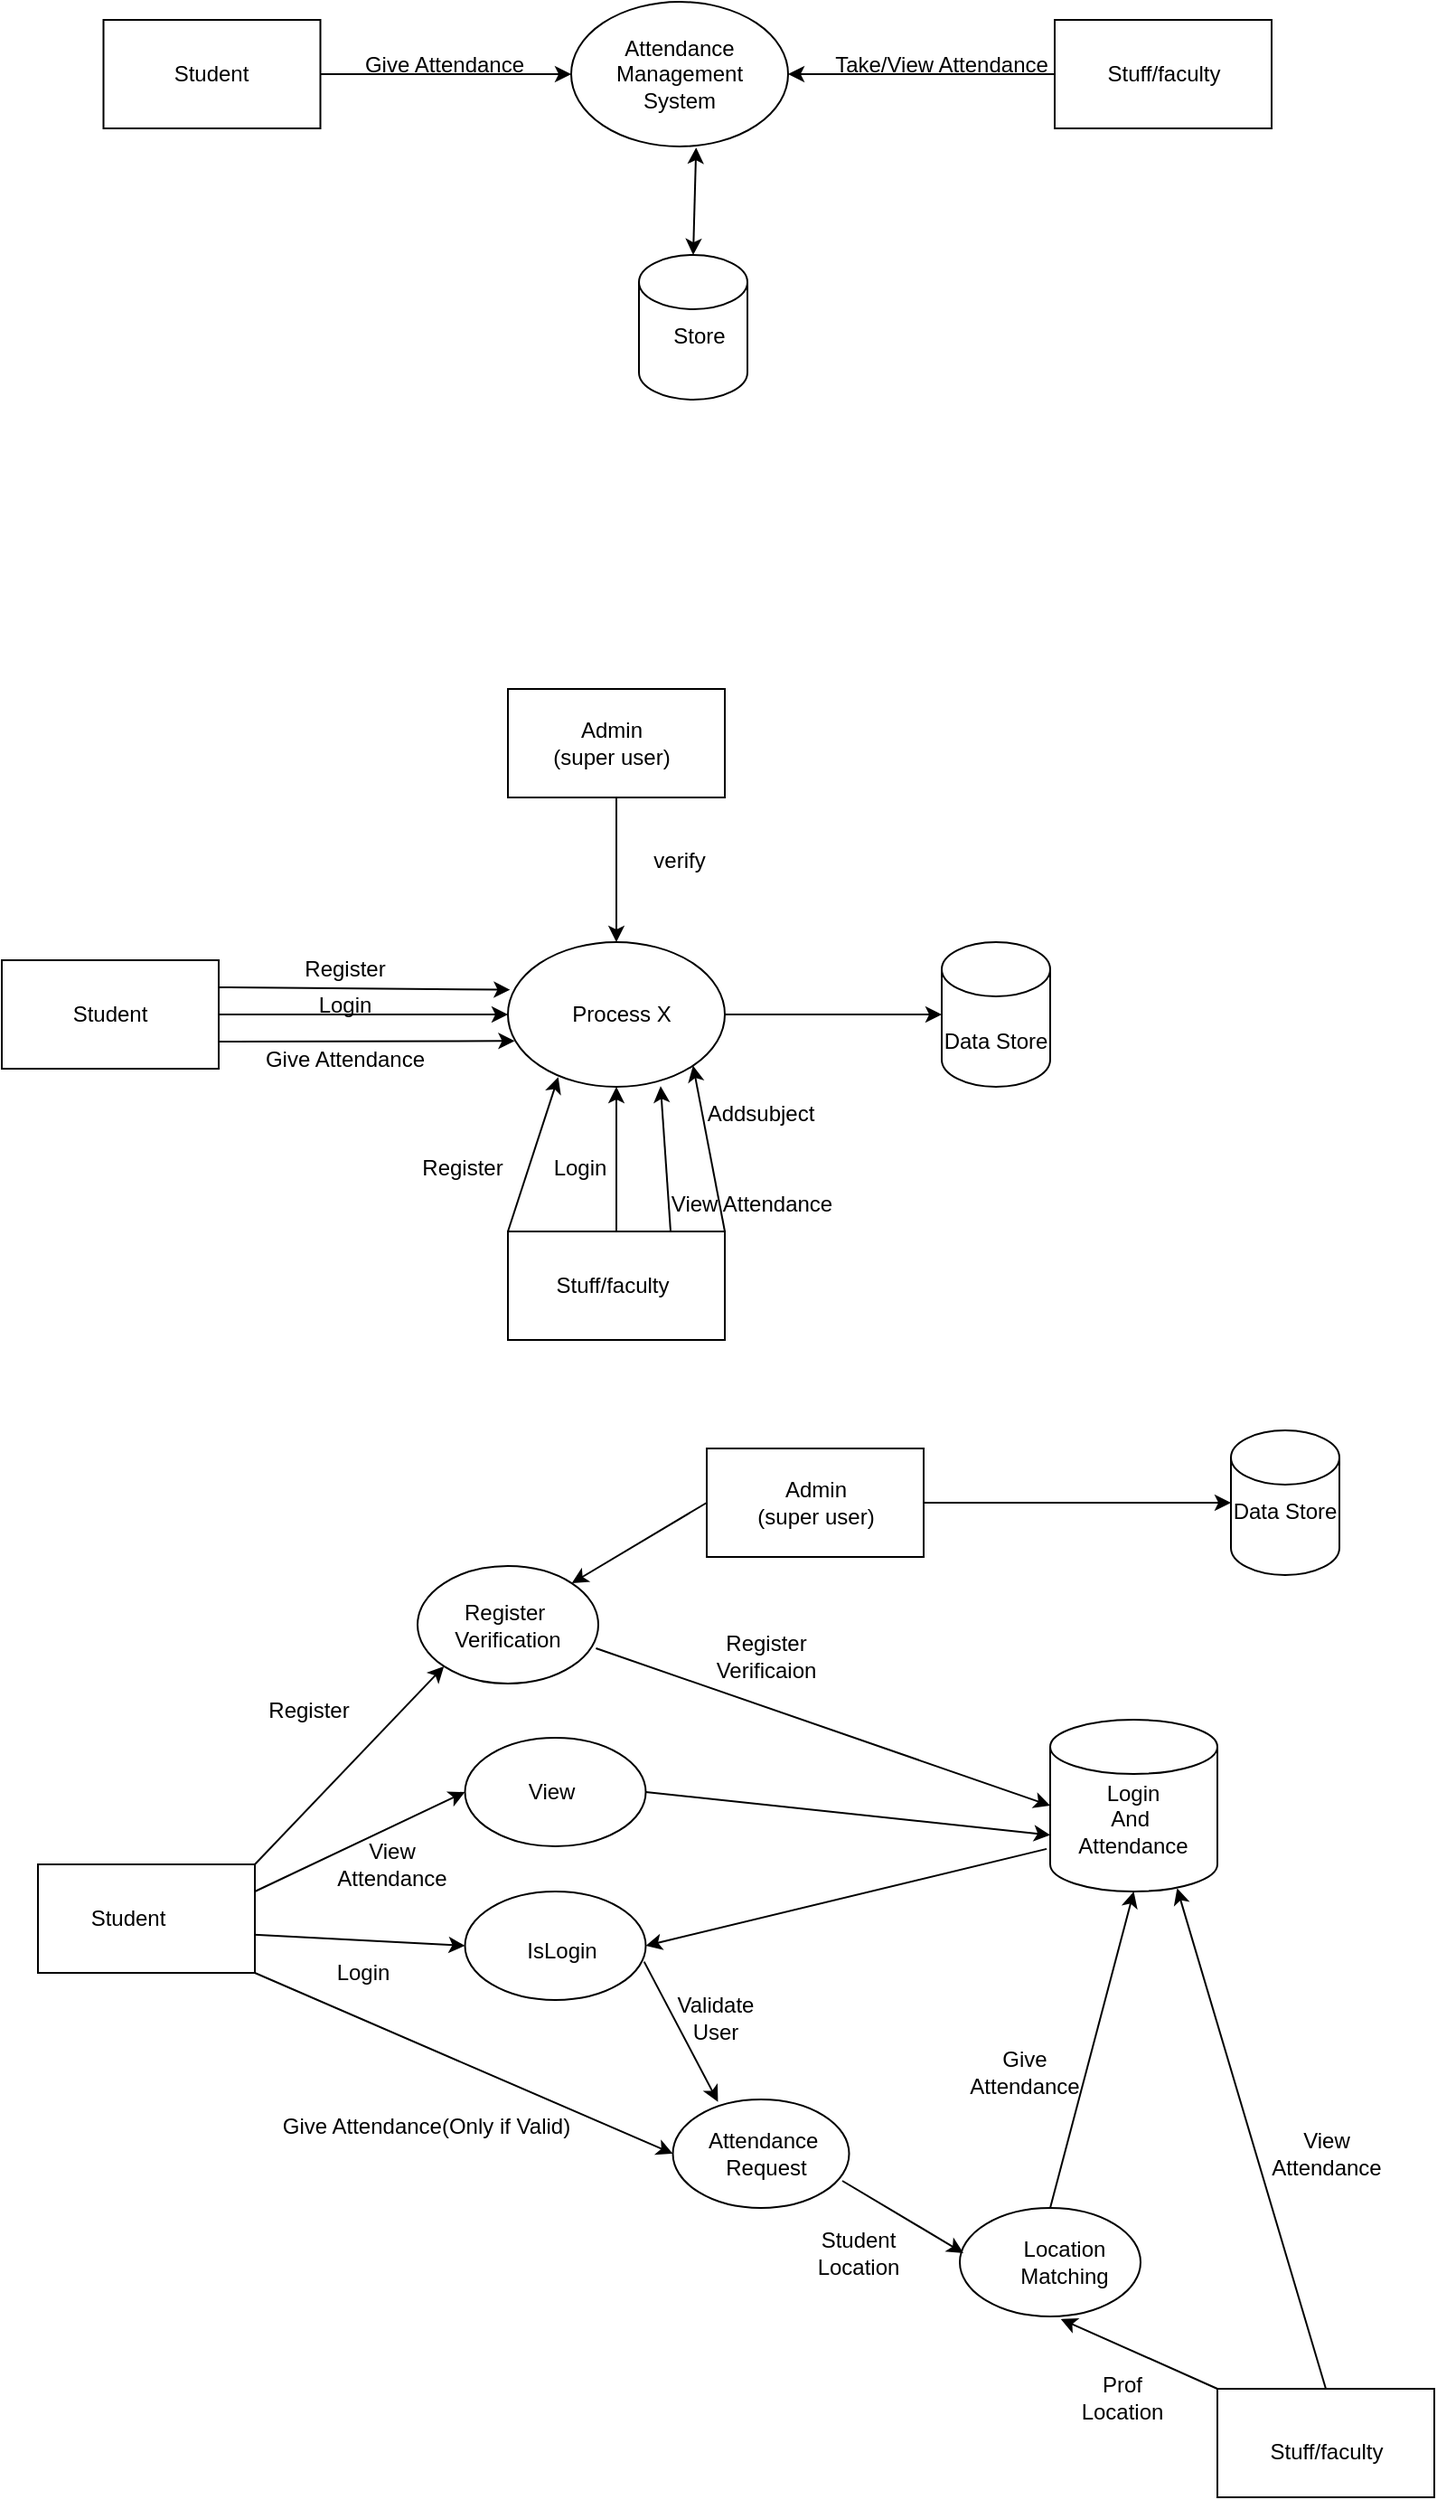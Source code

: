 <mxfile version="18.0.7" type="github">
  <diagram id="dBJCTo0tDXFmetEdUNMl" name="Page-1">
    <mxGraphModel dx="1240" dy="1789" grid="1" gridSize="10" guides="1" tooltips="1" connect="1" arrows="1" fold="1" page="1" pageScale="1" pageWidth="850" pageHeight="1100" math="0" shadow="0">
      <root>
        <mxCell id="0" />
        <mxCell id="1" parent="0" />
        <mxCell id="75WKx9z6Gc0VFLsBKSaI-4" value="" style="rounded=0;whiteSpace=wrap;html=1;" vertex="1" parent="1">
          <mxGeometry x="80" y="220" width="120" height="60" as="geometry" />
        </mxCell>
        <mxCell id="75WKx9z6Gc0VFLsBKSaI-5" value="" style="endArrow=classic;html=1;rounded=0;" edge="1" parent="1">
          <mxGeometry width="50" height="50" relative="1" as="geometry">
            <mxPoint x="400" y="280" as="sourcePoint" />
            <mxPoint x="400" y="280" as="targetPoint" />
          </mxGeometry>
        </mxCell>
        <mxCell id="75WKx9z6Gc0VFLsBKSaI-6" value="" style="endArrow=classic;html=1;rounded=0;" edge="1" parent="1">
          <mxGeometry width="50" height="50" relative="1" as="geometry">
            <mxPoint x="400" y="280" as="sourcePoint" />
            <mxPoint x="400" y="280" as="targetPoint" />
          </mxGeometry>
        </mxCell>
        <mxCell id="75WKx9z6Gc0VFLsBKSaI-7" value="" style="endArrow=classic;html=1;rounded=0;exitX=1;exitY=0.25;exitDx=0;exitDy=0;entryX=0.01;entryY=0.329;entryDx=0;entryDy=0;entryPerimeter=0;" edge="1" parent="1" source="75WKx9z6Gc0VFLsBKSaI-4" target="75WKx9z6Gc0VFLsBKSaI-34">
          <mxGeometry width="50" height="50" relative="1" as="geometry">
            <mxPoint x="400" y="280" as="sourcePoint" />
            <mxPoint x="360" y="235" as="targetPoint" />
          </mxGeometry>
        </mxCell>
        <mxCell id="75WKx9z6Gc0VFLsBKSaI-8" value="" style="endArrow=classic;html=1;rounded=0;entryX=0;entryY=0.5;entryDx=0;entryDy=0;exitX=1;exitY=0.5;exitDx=0;exitDy=0;" edge="1" parent="1" source="75WKx9z6Gc0VFLsBKSaI-4">
          <mxGeometry width="50" height="50" relative="1" as="geometry">
            <mxPoint x="400" y="280" as="sourcePoint" />
            <mxPoint x="360" y="250" as="targetPoint" />
          </mxGeometry>
        </mxCell>
        <mxCell id="75WKx9z6Gc0VFLsBKSaI-9" value="" style="endArrow=classic;html=1;rounded=0;entryX=0.031;entryY=0.683;entryDx=0;entryDy=0;exitX=1;exitY=0.75;exitDx=0;exitDy=0;entryPerimeter=0;" edge="1" parent="1" source="75WKx9z6Gc0VFLsBKSaI-4" target="75WKx9z6Gc0VFLsBKSaI-34">
          <mxGeometry width="50" height="50" relative="1" as="geometry">
            <mxPoint x="400" y="280" as="sourcePoint" />
            <mxPoint x="360" y="265" as="targetPoint" />
          </mxGeometry>
        </mxCell>
        <mxCell id="75WKx9z6Gc0VFLsBKSaI-10" value="Register" style="text;html=1;strokeColor=none;fillColor=none;align=center;verticalAlign=middle;whiteSpace=wrap;rounded=0;" vertex="1" parent="1">
          <mxGeometry x="240" y="210" width="60" height="30" as="geometry" />
        </mxCell>
        <mxCell id="75WKx9z6Gc0VFLsBKSaI-11" value="Login" style="text;html=1;strokeColor=none;fillColor=none;align=center;verticalAlign=middle;whiteSpace=wrap;rounded=0;" vertex="1" parent="1">
          <mxGeometry x="240" y="230" width="60" height="30" as="geometry" />
        </mxCell>
        <mxCell id="75WKx9z6Gc0VFLsBKSaI-12" value="Give Attendance" style="text;html=1;strokeColor=none;fillColor=none;align=center;verticalAlign=middle;whiteSpace=wrap;rounded=0;" vertex="1" parent="1">
          <mxGeometry x="220" y="260" width="100" height="30" as="geometry" />
        </mxCell>
        <mxCell id="75WKx9z6Gc0VFLsBKSaI-13" value="Proces X" style="text;html=1;strokeColor=none;fillColor=none;align=center;verticalAlign=middle;whiteSpace=wrap;rounded=0;" vertex="1" parent="1">
          <mxGeometry x="390" y="235" width="60" height="30" as="geometry" />
        </mxCell>
        <mxCell id="75WKx9z6Gc0VFLsBKSaI-15" value="" style="rounded=0;whiteSpace=wrap;html=1;" vertex="1" parent="1">
          <mxGeometry x="360" y="370" width="120" height="60" as="geometry" />
        </mxCell>
        <mxCell id="75WKx9z6Gc0VFLsBKSaI-16" value="" style="endArrow=classic;html=1;rounded=0;entryX=0.232;entryY=0.933;entryDx=0;entryDy=0;exitX=0;exitY=0;exitDx=0;exitDy=0;entryPerimeter=0;" edge="1" parent="1" source="75WKx9z6Gc0VFLsBKSaI-15" target="75WKx9z6Gc0VFLsBKSaI-34">
          <mxGeometry width="50" height="50" relative="1" as="geometry">
            <mxPoint x="660" y="310" as="sourcePoint" />
            <mxPoint x="390" y="280" as="targetPoint" />
          </mxGeometry>
        </mxCell>
        <mxCell id="75WKx9z6Gc0VFLsBKSaI-17" value="" style="endArrow=classic;html=1;rounded=0;entryX=0.5;entryY=1;entryDx=0;entryDy=0;exitX=0.5;exitY=0;exitDx=0;exitDy=0;" edge="1" parent="1" source="75WKx9z6Gc0VFLsBKSaI-15" target="75WKx9z6Gc0VFLsBKSaI-34">
          <mxGeometry width="50" height="50" relative="1" as="geometry">
            <mxPoint x="660" y="310" as="sourcePoint" />
            <mxPoint x="420" y="280" as="targetPoint" />
          </mxGeometry>
        </mxCell>
        <mxCell id="75WKx9z6Gc0VFLsBKSaI-18" value="" style="endArrow=classic;html=1;rounded=0;entryX=1;entryY=1;entryDx=0;entryDy=0;exitX=1;exitY=0;exitDx=0;exitDy=0;" edge="1" parent="1" source="75WKx9z6Gc0VFLsBKSaI-15" target="75WKx9z6Gc0VFLsBKSaI-34">
          <mxGeometry width="50" height="50" relative="1" as="geometry">
            <mxPoint x="660" y="310" as="sourcePoint" />
            <mxPoint x="450" y="280" as="targetPoint" />
          </mxGeometry>
        </mxCell>
        <mxCell id="75WKx9z6Gc0VFLsBKSaI-19" value="Student" style="text;html=1;strokeColor=none;fillColor=none;align=center;verticalAlign=middle;whiteSpace=wrap;rounded=0;" vertex="1" parent="1">
          <mxGeometry x="110" y="235" width="60" height="30" as="geometry" />
        </mxCell>
        <mxCell id="75WKx9z6Gc0VFLsBKSaI-20" value="Stuff/faculty" style="text;html=1;strokeColor=none;fillColor=none;align=center;verticalAlign=middle;whiteSpace=wrap;rounded=0;" vertex="1" parent="1">
          <mxGeometry x="387.5" y="385" width="60" height="30" as="geometry" />
        </mxCell>
        <mxCell id="75WKx9z6Gc0VFLsBKSaI-21" value="Register" style="text;html=1;strokeColor=none;fillColor=none;align=center;verticalAlign=middle;whiteSpace=wrap;rounded=0;" vertex="1" parent="1">
          <mxGeometry x="305" y="320" width="60" height="30" as="geometry" />
        </mxCell>
        <mxCell id="75WKx9z6Gc0VFLsBKSaI-22" value="Addsubject" style="text;html=1;strokeColor=none;fillColor=none;align=center;verticalAlign=middle;whiteSpace=wrap;rounded=0;" vertex="1" parent="1">
          <mxGeometry x="470" y="290" width="60" height="30" as="geometry" />
        </mxCell>
        <mxCell id="75WKx9z6Gc0VFLsBKSaI-23" value="Login" style="text;html=1;strokeColor=none;fillColor=none;align=center;verticalAlign=middle;whiteSpace=wrap;rounded=0;" vertex="1" parent="1">
          <mxGeometry x="370" y="320" width="60" height="30" as="geometry" />
        </mxCell>
        <mxCell id="75WKx9z6Gc0VFLsBKSaI-25" value="" style="endArrow=classic;html=1;rounded=0;entryX=0;entryY=0.5;entryDx=0;entryDy=0;exitX=1;exitY=0.5;exitDx=0;exitDy=0;entryPerimeter=0;" edge="1" parent="1" target="75WKx9z6Gc0VFLsBKSaI-26">
          <mxGeometry width="50" height="50" relative="1" as="geometry">
            <mxPoint x="480" y="250" as="sourcePoint" />
            <mxPoint x="590" y="250" as="targetPoint" />
          </mxGeometry>
        </mxCell>
        <mxCell id="75WKx9z6Gc0VFLsBKSaI-26" value="" style="shape=cylinder3;whiteSpace=wrap;html=1;boundedLbl=1;backgroundOutline=1;size=15;" vertex="1" parent="1">
          <mxGeometry x="600" y="210" width="60" height="80" as="geometry" />
        </mxCell>
        <mxCell id="75WKx9z6Gc0VFLsBKSaI-27" value="Data Store" style="text;html=1;strokeColor=none;fillColor=none;align=center;verticalAlign=middle;whiteSpace=wrap;rounded=0;" vertex="1" parent="1">
          <mxGeometry x="600" y="250" width="60" height="30" as="geometry" />
        </mxCell>
        <mxCell id="75WKx9z6Gc0VFLsBKSaI-30" value="" style="rounded=0;whiteSpace=wrap;html=1;" vertex="1" parent="1">
          <mxGeometry x="360" y="70" width="120" height="60" as="geometry" />
        </mxCell>
        <mxCell id="75WKx9z6Gc0VFLsBKSaI-31" value="" style="endArrow=classic;html=1;rounded=0;entryX=0.5;entryY=0;entryDx=0;entryDy=0;exitX=0.5;exitY=1;exitDx=0;exitDy=0;" edge="1" parent="1" source="75WKx9z6Gc0VFLsBKSaI-30" target="75WKx9z6Gc0VFLsBKSaI-34">
          <mxGeometry width="50" height="50" relative="1" as="geometry">
            <mxPoint x="340" y="240" as="sourcePoint" />
            <mxPoint x="420" y="220" as="targetPoint" />
          </mxGeometry>
        </mxCell>
        <mxCell id="75WKx9z6Gc0VFLsBKSaI-32" value="Admin&lt;br&gt;(super user)" style="text;html=1;strokeColor=none;fillColor=none;align=center;verticalAlign=middle;whiteSpace=wrap;rounded=0;" vertex="1" parent="1">
          <mxGeometry x="380" y="85" width="75" height="30" as="geometry" />
        </mxCell>
        <mxCell id="75WKx9z6Gc0VFLsBKSaI-33" value="verify" style="text;html=1;strokeColor=none;fillColor=none;align=center;verticalAlign=middle;whiteSpace=wrap;rounded=0;" vertex="1" parent="1">
          <mxGeometry x="425" y="150" width="60" height="30" as="geometry" />
        </mxCell>
        <mxCell id="75WKx9z6Gc0VFLsBKSaI-34" value="" style="ellipse;whiteSpace=wrap;html=1;" vertex="1" parent="1">
          <mxGeometry x="360" y="210" width="120" height="80" as="geometry" />
        </mxCell>
        <mxCell id="75WKx9z6Gc0VFLsBKSaI-35" value="Process X" style="text;html=1;strokeColor=none;fillColor=none;align=center;verticalAlign=middle;whiteSpace=wrap;rounded=0;" vertex="1" parent="1">
          <mxGeometry x="387.5" y="235" width="70" height="30" as="geometry" />
        </mxCell>
        <mxCell id="75WKx9z6Gc0VFLsBKSaI-58" value="" style="rounded=0;whiteSpace=wrap;html=1;" vertex="1" parent="1">
          <mxGeometry x="100" y="720" width="120" height="60" as="geometry" />
        </mxCell>
        <mxCell id="75WKx9z6Gc0VFLsBKSaI-59" value="" style="endArrow=classic;html=1;rounded=0;" edge="1" parent="1">
          <mxGeometry width="50" height="50" relative="1" as="geometry">
            <mxPoint x="480" y="780" as="sourcePoint" />
            <mxPoint x="480" y="780" as="targetPoint" />
          </mxGeometry>
        </mxCell>
        <mxCell id="75WKx9z6Gc0VFLsBKSaI-60" value="" style="endArrow=classic;html=1;rounded=0;" edge="1" parent="1">
          <mxGeometry width="50" height="50" relative="1" as="geometry">
            <mxPoint x="480" y="780" as="sourcePoint" />
            <mxPoint x="480" y="780" as="targetPoint" />
          </mxGeometry>
        </mxCell>
        <mxCell id="75WKx9z6Gc0VFLsBKSaI-67" value="Register Verificaion" style="text;html=1;strokeColor=none;fillColor=none;align=center;verticalAlign=middle;whiteSpace=wrap;rounded=0;" vertex="1" parent="1">
          <mxGeometry x="472.5" y="590" width="60" height="30" as="geometry" />
        </mxCell>
        <mxCell id="75WKx9z6Gc0VFLsBKSaI-68" value="" style="rounded=0;whiteSpace=wrap;html=1;" vertex="1" parent="1">
          <mxGeometry x="752.5" y="1010" width="120" height="60" as="geometry" />
        </mxCell>
        <mxCell id="75WKx9z6Gc0VFLsBKSaI-72" value="Student" style="text;html=1;strokeColor=none;fillColor=none;align=center;verticalAlign=middle;whiteSpace=wrap;rounded=0;" vertex="1" parent="1">
          <mxGeometry x="120" y="735" width="60" height="30" as="geometry" />
        </mxCell>
        <mxCell id="75WKx9z6Gc0VFLsBKSaI-73" value="Stuff/faculty" style="text;html=1;strokeColor=none;fillColor=none;align=center;verticalAlign=middle;whiteSpace=wrap;rounded=0;" vertex="1" parent="1">
          <mxGeometry x="782.5" y="1030" width="60" height="30" as="geometry" />
        </mxCell>
        <mxCell id="75WKx9z6Gc0VFLsBKSaI-78" value="" style="shape=cylinder3;whiteSpace=wrap;html=1;boundedLbl=1;backgroundOutline=1;size=15;" vertex="1" parent="1">
          <mxGeometry x="760" y="480" width="60" height="80" as="geometry" />
        </mxCell>
        <mxCell id="75WKx9z6Gc0VFLsBKSaI-79" value="Data Store" style="text;html=1;strokeColor=none;fillColor=none;align=center;verticalAlign=middle;whiteSpace=wrap;rounded=0;" vertex="1" parent="1">
          <mxGeometry x="760" y="510" width="60" height="30" as="geometry" />
        </mxCell>
        <mxCell id="75WKx9z6Gc0VFLsBKSaI-80" value="" style="rounded=0;whiteSpace=wrap;html=1;" vertex="1" parent="1">
          <mxGeometry x="470" y="490" width="120" height="60" as="geometry" />
        </mxCell>
        <mxCell id="75WKx9z6Gc0VFLsBKSaI-82" value="Admin&lt;br&gt;(super user)" style="text;html=1;strokeColor=none;fillColor=none;align=center;verticalAlign=middle;whiteSpace=wrap;rounded=0;" vertex="1" parent="1">
          <mxGeometry x="492.5" y="505" width="75" height="30" as="geometry" />
        </mxCell>
        <mxCell id="75WKx9z6Gc0VFLsBKSaI-84" value="" style="ellipse;whiteSpace=wrap;html=1;" vertex="1" parent="1">
          <mxGeometry x="336.25" y="735" width="100" height="60" as="geometry" />
        </mxCell>
        <mxCell id="75WKx9z6Gc0VFLsBKSaI-87" value="" style="ellipse;whiteSpace=wrap;html=1;" vertex="1" parent="1">
          <mxGeometry x="310" y="555" width="100" height="65" as="geometry" />
        </mxCell>
        <mxCell id="75WKx9z6Gc0VFLsBKSaI-89" value="Register&amp;nbsp;&lt;br&gt;Verification" style="text;html=1;strokeColor=none;fillColor=none;align=center;verticalAlign=middle;whiteSpace=wrap;rounded=0;" vertex="1" parent="1">
          <mxGeometry x="330" y="572.5" width="60" height="30" as="geometry" />
        </mxCell>
        <mxCell id="75WKx9z6Gc0VFLsBKSaI-90" value="" style="endArrow=classic;html=1;rounded=0;exitX=1;exitY=0;exitDx=0;exitDy=0;entryX=0;entryY=1;entryDx=0;entryDy=0;" edge="1" parent="1" source="75WKx9z6Gc0VFLsBKSaI-58" target="75WKx9z6Gc0VFLsBKSaI-87">
          <mxGeometry width="50" height="50" relative="1" as="geometry">
            <mxPoint x="450" y="700" as="sourcePoint" />
            <mxPoint x="340" y="690" as="targetPoint" />
          </mxGeometry>
        </mxCell>
        <mxCell id="75WKx9z6Gc0VFLsBKSaI-91" value="" style="endArrow=classic;html=1;rounded=0;entryX=1;entryY=0;entryDx=0;entryDy=0;exitX=0;exitY=0.5;exitDx=0;exitDy=0;" edge="1" parent="1" source="75WKx9z6Gc0VFLsBKSaI-80" target="75WKx9z6Gc0VFLsBKSaI-87">
          <mxGeometry width="50" height="50" relative="1" as="geometry">
            <mxPoint x="450" y="700" as="sourcePoint" />
            <mxPoint x="500" y="650" as="targetPoint" />
          </mxGeometry>
        </mxCell>
        <mxCell id="75WKx9z6Gc0VFLsBKSaI-92" value="IsLogin" style="text;html=1;strokeColor=none;fillColor=none;align=center;verticalAlign=middle;whiteSpace=wrap;rounded=0;" vertex="1" parent="1">
          <mxGeometry x="360" y="755" width="60" height="25" as="geometry" />
        </mxCell>
        <mxCell id="75WKx9z6Gc0VFLsBKSaI-95" value="" style="endArrow=classic;html=1;rounded=0;exitX=0.996;exitY=0.647;exitDx=0;exitDy=0;entryX=0;entryY=0.5;entryDx=0;entryDy=0;exitPerimeter=0;" edge="1" parent="1" source="75WKx9z6Gc0VFLsBKSaI-58" target="75WKx9z6Gc0VFLsBKSaI-84">
          <mxGeometry width="50" height="50" relative="1" as="geometry">
            <mxPoint x="450" y="700" as="sourcePoint" />
            <mxPoint x="500" y="650" as="targetPoint" />
          </mxGeometry>
        </mxCell>
        <mxCell id="75WKx9z6Gc0VFLsBKSaI-96" value="" style="ellipse;whiteSpace=wrap;html=1;" vertex="1" parent="1">
          <mxGeometry x="451.25" y="850" width="97.5" height="60" as="geometry" />
        </mxCell>
        <mxCell id="75WKx9z6Gc0VFLsBKSaI-97" value="Give Attendance(Only if Valid)" style="text;html=1;strokeColor=none;fillColor=none;align=center;verticalAlign=middle;whiteSpace=wrap;rounded=0;" vertex="1" parent="1">
          <mxGeometry x="230" y="850" width="170" height="30" as="geometry" />
        </mxCell>
        <mxCell id="75WKx9z6Gc0VFLsBKSaI-98" value="" style="endArrow=classic;html=1;rounded=0;entryX=0.256;entryY=0.022;entryDx=0;entryDy=0;entryPerimeter=0;exitX=0.991;exitY=0.647;exitDx=0;exitDy=0;exitPerimeter=0;" edge="1" parent="1" source="75WKx9z6Gc0VFLsBKSaI-84" target="75WKx9z6Gc0VFLsBKSaI-96">
          <mxGeometry width="50" height="50" relative="1" as="geometry">
            <mxPoint x="450" y="700" as="sourcePoint" />
            <mxPoint x="500" y="650" as="targetPoint" />
          </mxGeometry>
        </mxCell>
        <mxCell id="75WKx9z6Gc0VFLsBKSaI-99" value="Validate User" style="text;html=1;strokeColor=none;fillColor=none;align=center;verticalAlign=middle;whiteSpace=wrap;rounded=0;" vertex="1" parent="1">
          <mxGeometry x="445" y="790" width="60" height="30" as="geometry" />
        </mxCell>
        <mxCell id="75WKx9z6Gc0VFLsBKSaI-100" value="" style="endArrow=classic;html=1;rounded=0;exitX=0.75;exitY=0;exitDx=0;exitDy=0;entryX=0.704;entryY=0.996;entryDx=0;entryDy=0;entryPerimeter=0;" edge="1" parent="1" source="75WKx9z6Gc0VFLsBKSaI-15" target="75WKx9z6Gc0VFLsBKSaI-34">
          <mxGeometry width="50" height="50" relative="1" as="geometry">
            <mxPoint x="450" y="260" as="sourcePoint" />
            <mxPoint x="450" y="300" as="targetPoint" />
          </mxGeometry>
        </mxCell>
        <mxCell id="75WKx9z6Gc0VFLsBKSaI-101" value="View Attendance" style="text;html=1;strokeColor=none;fillColor=none;align=center;verticalAlign=middle;whiteSpace=wrap;rounded=0;" vertex="1" parent="1">
          <mxGeometry x="445" y="340" width="100" height="30" as="geometry" />
        </mxCell>
        <mxCell id="75WKx9z6Gc0VFLsBKSaI-102" value="" style="endArrow=classic;html=1;rounded=0;exitX=1;exitY=1;exitDx=0;exitDy=0;entryX=0;entryY=0.5;entryDx=0;entryDy=0;" edge="1" parent="1" source="75WKx9z6Gc0VFLsBKSaI-58" target="75WKx9z6Gc0VFLsBKSaI-96">
          <mxGeometry width="50" height="50" relative="1" as="geometry">
            <mxPoint x="450" y="710" as="sourcePoint" />
            <mxPoint x="500" y="660" as="targetPoint" />
          </mxGeometry>
        </mxCell>
        <mxCell id="75WKx9z6Gc0VFLsBKSaI-103" value="Register" style="text;html=1;strokeColor=none;fillColor=none;align=center;verticalAlign=middle;whiteSpace=wrap;rounded=0;" vertex="1" parent="1">
          <mxGeometry x="220" y="620" width="60" height="30" as="geometry" />
        </mxCell>
        <mxCell id="75WKx9z6Gc0VFLsBKSaI-104" value="Login" style="text;html=1;strokeColor=none;fillColor=none;align=center;verticalAlign=middle;whiteSpace=wrap;rounded=0;" vertex="1" parent="1">
          <mxGeometry x="250" y="765" width="60" height="30" as="geometry" />
        </mxCell>
        <mxCell id="75WKx9z6Gc0VFLsBKSaI-105" value="Attendance&amp;nbsp;&lt;br&gt;Request" style="text;html=1;strokeColor=none;fillColor=none;align=center;verticalAlign=middle;whiteSpace=wrap;rounded=0;" vertex="1" parent="1">
          <mxGeometry x="417.5" y="865" width="170" height="30" as="geometry" />
        </mxCell>
        <mxCell id="75WKx9z6Gc0VFLsBKSaI-106" value="" style="endArrow=classic;html=1;rounded=0;entryX=0;entryY=0.5;entryDx=0;entryDy=0;entryPerimeter=0;exitX=1;exitY=0.5;exitDx=0;exitDy=0;" edge="1" parent="1" source="75WKx9z6Gc0VFLsBKSaI-80" target="75WKx9z6Gc0VFLsBKSaI-78">
          <mxGeometry width="50" height="50" relative="1" as="geometry">
            <mxPoint x="450" y="560" as="sourcePoint" />
            <mxPoint x="500" y="510" as="targetPoint" />
          </mxGeometry>
        </mxCell>
        <mxCell id="75WKx9z6Gc0VFLsBKSaI-107" value="" style="shape=cylinder3;whiteSpace=wrap;html=1;boundedLbl=1;backgroundOutline=1;size=15;" vertex="1" parent="1">
          <mxGeometry x="660" y="640" width="92.5" height="95" as="geometry" />
        </mxCell>
        <mxCell id="75WKx9z6Gc0VFLsBKSaI-110" value="" style="endArrow=classic;html=1;rounded=0;exitX=0.987;exitY=0.7;exitDx=0;exitDy=0;exitPerimeter=0;entryX=0;entryY=0.5;entryDx=0;entryDy=0;entryPerimeter=0;" edge="1" parent="1" source="75WKx9z6Gc0VFLsBKSaI-87" target="75WKx9z6Gc0VFLsBKSaI-107">
          <mxGeometry width="50" height="50" relative="1" as="geometry">
            <mxPoint x="450" y="860" as="sourcePoint" />
            <mxPoint x="520" y="720" as="targetPoint" />
          </mxGeometry>
        </mxCell>
        <mxCell id="75WKx9z6Gc0VFLsBKSaI-111" value="" style="endArrow=classic;html=1;rounded=0;entryX=1;entryY=0.5;entryDx=0;entryDy=0;exitX=-0.021;exitY=0.752;exitDx=0;exitDy=0;exitPerimeter=0;" edge="1" parent="1" source="75WKx9z6Gc0VFLsBKSaI-107" target="75WKx9z6Gc0VFLsBKSaI-84">
          <mxGeometry width="50" height="50" relative="1" as="geometry">
            <mxPoint x="510" y="760" as="sourcePoint" />
            <mxPoint x="500" y="810" as="targetPoint" />
          </mxGeometry>
        </mxCell>
        <mxCell id="75WKx9z6Gc0VFLsBKSaI-116" value="" style="ellipse;whiteSpace=wrap;html=1;" vertex="1" parent="1">
          <mxGeometry x="610" y="910" width="100" height="60" as="geometry" />
        </mxCell>
        <mxCell id="75WKx9z6Gc0VFLsBKSaI-117" value="Location&lt;br&gt;Matching" style="text;html=1;strokeColor=none;fillColor=none;align=center;verticalAlign=middle;whiteSpace=wrap;rounded=0;" vertex="1" parent="1">
          <mxGeometry x="637.5" y="925" width="60" height="30" as="geometry" />
        </mxCell>
        <mxCell id="75WKx9z6Gc0VFLsBKSaI-119" value="" style="endArrow=classic;html=1;rounded=0;exitX=0;exitY=0;exitDx=0;exitDy=0;entryX=0.559;entryY=1.024;entryDx=0;entryDy=0;entryPerimeter=0;" edge="1" parent="1" source="75WKx9z6Gc0VFLsBKSaI-68" target="75WKx9z6Gc0VFLsBKSaI-116">
          <mxGeometry width="50" height="50" relative="1" as="geometry">
            <mxPoint x="650" y="990" as="sourcePoint" />
            <mxPoint x="700" y="940" as="targetPoint" />
          </mxGeometry>
        </mxCell>
        <mxCell id="75WKx9z6Gc0VFLsBKSaI-120" value="" style="endArrow=classic;html=1;rounded=0;exitX=0.75;exitY=1;exitDx=0;exitDy=0;entryX=0.02;entryY=0.415;entryDx=0;entryDy=0;entryPerimeter=0;" edge="1" parent="1" source="75WKx9z6Gc0VFLsBKSaI-105" target="75WKx9z6Gc0VFLsBKSaI-116">
          <mxGeometry width="50" height="50" relative="1" as="geometry">
            <mxPoint x="650" y="990" as="sourcePoint" />
            <mxPoint x="700" y="940" as="targetPoint" />
          </mxGeometry>
        </mxCell>
        <mxCell id="75WKx9z6Gc0VFLsBKSaI-121" value="Student Location" style="text;html=1;strokeColor=none;fillColor=none;align=center;verticalAlign=middle;whiteSpace=wrap;rounded=0;" vertex="1" parent="1">
          <mxGeometry x="523.75" y="920" width="60" height="30" as="geometry" />
        </mxCell>
        <mxCell id="75WKx9z6Gc0VFLsBKSaI-122" value="Prof&lt;br&gt;Location" style="text;html=1;strokeColor=none;fillColor=none;align=center;verticalAlign=middle;whiteSpace=wrap;rounded=0;" vertex="1" parent="1">
          <mxGeometry x="670" y="1000" width="60" height="30" as="geometry" />
        </mxCell>
        <mxCell id="75WKx9z6Gc0VFLsBKSaI-123" value="" style="endArrow=classic;html=1;rounded=0;entryX=0.5;entryY=1;entryDx=0;entryDy=0;entryPerimeter=0;exitX=0.5;exitY=0;exitDx=0;exitDy=0;" edge="1" parent="1" source="75WKx9z6Gc0VFLsBKSaI-116" target="75WKx9z6Gc0VFLsBKSaI-107">
          <mxGeometry width="50" height="50" relative="1" as="geometry">
            <mxPoint x="650" y="840" as="sourcePoint" />
            <mxPoint x="700" y="790" as="targetPoint" />
          </mxGeometry>
        </mxCell>
        <mxCell id="75WKx9z6Gc0VFLsBKSaI-125" value="Login&lt;br&gt;And&amp;nbsp;&lt;br&gt;Attendance" style="text;html=1;strokeColor=none;fillColor=none;align=center;verticalAlign=middle;whiteSpace=wrap;rounded=0;" vertex="1" parent="1">
          <mxGeometry x="676.25" y="680" width="60" height="30" as="geometry" />
        </mxCell>
        <mxCell id="75WKx9z6Gc0VFLsBKSaI-126" value="Give Attendance" style="text;html=1;strokeColor=none;fillColor=none;align=center;verticalAlign=middle;whiteSpace=wrap;rounded=0;" vertex="1" parent="1">
          <mxGeometry x="616.25" y="820" width="60" height="30" as="geometry" />
        </mxCell>
        <mxCell id="75WKx9z6Gc0VFLsBKSaI-127" value="" style="endArrow=classic;html=1;rounded=0;entryX=0.759;entryY=0.981;entryDx=0;entryDy=0;entryPerimeter=0;exitX=0.5;exitY=0;exitDx=0;exitDy=0;" edge="1" parent="1" source="75WKx9z6Gc0VFLsBKSaI-68" target="75WKx9z6Gc0VFLsBKSaI-107">
          <mxGeometry width="50" height="50" relative="1" as="geometry">
            <mxPoint x="650" y="950" as="sourcePoint" />
            <mxPoint x="700" y="900" as="targetPoint" />
          </mxGeometry>
        </mxCell>
        <mxCell id="75WKx9z6Gc0VFLsBKSaI-128" value="" style="ellipse;whiteSpace=wrap;html=1;" vertex="1" parent="1">
          <mxGeometry x="336.25" y="650" width="100" height="60" as="geometry" />
        </mxCell>
        <mxCell id="75WKx9z6Gc0VFLsBKSaI-129" value="" style="endArrow=classic;html=1;rounded=0;entryX=0;entryY=0;entryDx=0;entryDy=63.75;entryPerimeter=0;exitX=1;exitY=0.5;exitDx=0;exitDy=0;" edge="1" parent="1" source="75WKx9z6Gc0VFLsBKSaI-128" target="75WKx9z6Gc0VFLsBKSaI-107">
          <mxGeometry width="50" height="50" relative="1" as="geometry">
            <mxPoint x="460" y="690" as="sourcePoint" />
            <mxPoint x="510" y="640" as="targetPoint" />
          </mxGeometry>
        </mxCell>
        <mxCell id="75WKx9z6Gc0VFLsBKSaI-132" value="" style="endArrow=classic;html=1;rounded=0;exitX=1;exitY=0.25;exitDx=0;exitDy=0;entryX=0;entryY=0.5;entryDx=0;entryDy=0;" edge="1" parent="1" source="75WKx9z6Gc0VFLsBKSaI-58" target="75WKx9z6Gc0VFLsBKSaI-128">
          <mxGeometry width="50" height="50" relative="1" as="geometry">
            <mxPoint x="460" y="690" as="sourcePoint" />
            <mxPoint x="510" y="640" as="targetPoint" />
          </mxGeometry>
        </mxCell>
        <mxCell id="75WKx9z6Gc0VFLsBKSaI-133" value="View &lt;br&gt;Attendance" style="text;html=1;strokeColor=none;fillColor=none;align=center;verticalAlign=middle;whiteSpace=wrap;rounded=0;" vertex="1" parent="1">
          <mxGeometry x="256.25" y="705" width="80" height="30" as="geometry" />
        </mxCell>
        <mxCell id="75WKx9z6Gc0VFLsBKSaI-134" value="View&amp;nbsp;" style="text;html=1;strokeColor=none;fillColor=none;align=center;verticalAlign=middle;whiteSpace=wrap;rounded=0;" vertex="1" parent="1">
          <mxGeometry x="356.25" y="665" width="60" height="30" as="geometry" />
        </mxCell>
        <mxCell id="75WKx9z6Gc0VFLsBKSaI-135" value="View&lt;br&gt;Attendance" style="text;html=1;strokeColor=none;fillColor=none;align=center;verticalAlign=middle;whiteSpace=wrap;rounded=0;" vertex="1" parent="1">
          <mxGeometry x="782.5" y="865" width="60" height="30" as="geometry" />
        </mxCell>
        <mxCell id="75WKx9z6Gc0VFLsBKSaI-136" value="" style="ellipse;whiteSpace=wrap;html=1;" vertex="1" parent="1">
          <mxGeometry x="395" y="-310" width="120" height="80" as="geometry" />
        </mxCell>
        <mxCell id="75WKx9z6Gc0VFLsBKSaI-137" value="Attendance&lt;br&gt;Management&lt;br&gt;System" style="text;html=1;strokeColor=none;fillColor=none;align=center;verticalAlign=middle;whiteSpace=wrap;rounded=0;" vertex="1" parent="1">
          <mxGeometry x="425" y="-285" width="60" height="30" as="geometry" />
        </mxCell>
        <mxCell id="75WKx9z6Gc0VFLsBKSaI-138" value="" style="rounded=0;whiteSpace=wrap;html=1;" vertex="1" parent="1">
          <mxGeometry x="136.25" y="-300" width="120" height="60" as="geometry" />
        </mxCell>
        <mxCell id="75WKx9z6Gc0VFLsBKSaI-139" value="" style="rounded=0;whiteSpace=wrap;html=1;" vertex="1" parent="1">
          <mxGeometry x="662.5" y="-300" width="120" height="60" as="geometry" />
        </mxCell>
        <mxCell id="75WKx9z6Gc0VFLsBKSaI-140" value="" style="endArrow=classic;html=1;rounded=0;entryX=0;entryY=0.5;entryDx=0;entryDy=0;exitX=1;exitY=0.5;exitDx=0;exitDy=0;" edge="1" parent="1" source="75WKx9z6Gc0VFLsBKSaI-138" target="75WKx9z6Gc0VFLsBKSaI-136">
          <mxGeometry width="50" height="50" relative="1" as="geometry">
            <mxPoint x="490" y="-230" as="sourcePoint" />
            <mxPoint x="540" y="-280" as="targetPoint" />
          </mxGeometry>
        </mxCell>
        <mxCell id="75WKx9z6Gc0VFLsBKSaI-141" value="" style="endArrow=classic;html=1;rounded=0;entryX=1;entryY=0.5;entryDx=0;entryDy=0;exitX=0;exitY=0.5;exitDx=0;exitDy=0;" edge="1" parent="1" source="75WKx9z6Gc0VFLsBKSaI-139" target="75WKx9z6Gc0VFLsBKSaI-136">
          <mxGeometry width="50" height="50" relative="1" as="geometry">
            <mxPoint x="490" y="-230" as="sourcePoint" />
            <mxPoint x="540" y="-280" as="targetPoint" />
          </mxGeometry>
        </mxCell>
        <mxCell id="75WKx9z6Gc0VFLsBKSaI-142" value="" style="shape=cylinder3;whiteSpace=wrap;html=1;boundedLbl=1;backgroundOutline=1;size=15;" vertex="1" parent="1">
          <mxGeometry x="432.5" y="-170" width="60" height="80" as="geometry" />
        </mxCell>
        <mxCell id="75WKx9z6Gc0VFLsBKSaI-143" value="" style="endArrow=classic;startArrow=classic;html=1;rounded=0;entryX=0.576;entryY=1.007;entryDx=0;entryDy=0;entryPerimeter=0;exitX=0.5;exitY=0;exitDx=0;exitDy=0;exitPerimeter=0;" edge="1" parent="1" source="75WKx9z6Gc0VFLsBKSaI-142" target="75WKx9z6Gc0VFLsBKSaI-136">
          <mxGeometry width="50" height="50" relative="1" as="geometry">
            <mxPoint x="464" y="-140" as="sourcePoint" />
            <mxPoint x="540" y="-210" as="targetPoint" />
          </mxGeometry>
        </mxCell>
        <mxCell id="75WKx9z6Gc0VFLsBKSaI-145" value="Student" style="text;html=1;strokeColor=none;fillColor=none;align=center;verticalAlign=middle;whiteSpace=wrap;rounded=0;" vertex="1" parent="1">
          <mxGeometry x="166.25" y="-285" width="60" height="30" as="geometry" />
        </mxCell>
        <mxCell id="75WKx9z6Gc0VFLsBKSaI-146" value="Stuff/faculty" style="text;html=1;strokeColor=none;fillColor=none;align=center;verticalAlign=middle;whiteSpace=wrap;rounded=0;" vertex="1" parent="1">
          <mxGeometry x="692.5" y="-285" width="60" height="30" as="geometry" />
        </mxCell>
        <mxCell id="75WKx9z6Gc0VFLsBKSaI-147" value="Give Attendance" style="text;html=1;strokeColor=none;fillColor=none;align=center;verticalAlign=middle;whiteSpace=wrap;rounded=0;" vertex="1" parent="1">
          <mxGeometry x="270" y="-290" width="110" height="30" as="geometry" />
        </mxCell>
        <mxCell id="75WKx9z6Gc0VFLsBKSaI-148" value="Take/View Attendance" style="text;html=1;strokeColor=none;fillColor=none;align=center;verticalAlign=middle;whiteSpace=wrap;rounded=0;" vertex="1" parent="1">
          <mxGeometry x="540" y="-290" width="120" height="30" as="geometry" />
        </mxCell>
        <mxCell id="75WKx9z6Gc0VFLsBKSaI-149" value="Store" style="text;html=1;strokeColor=none;fillColor=none;align=center;verticalAlign=middle;whiteSpace=wrap;rounded=0;" vertex="1" parent="1">
          <mxGeometry x="436.25" y="-140" width="60" height="30" as="geometry" />
        </mxCell>
      </root>
    </mxGraphModel>
  </diagram>
</mxfile>
